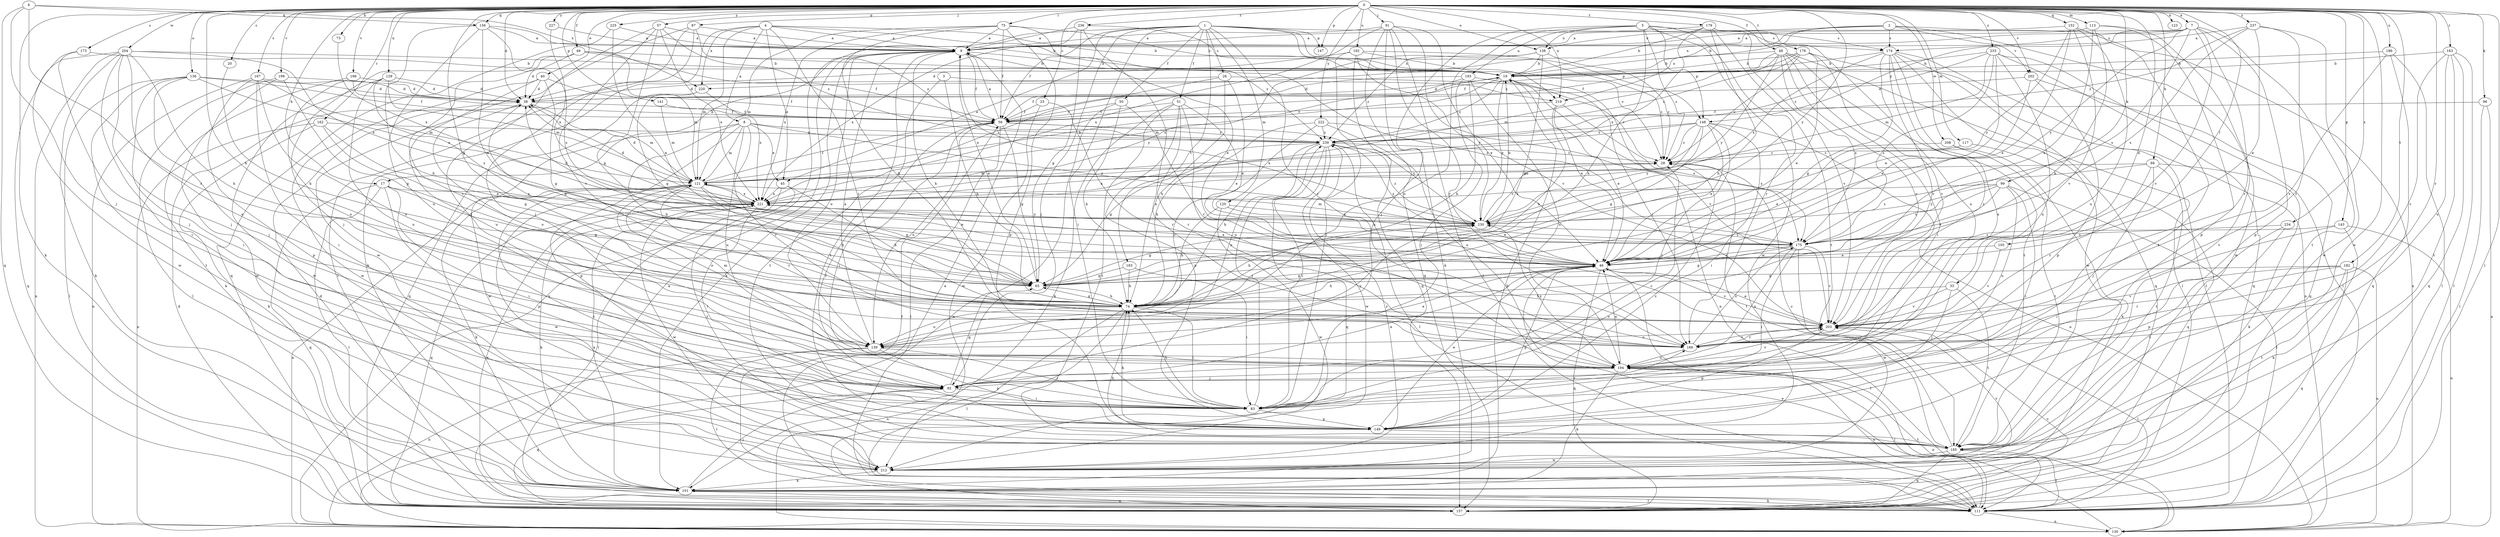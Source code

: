 strict digraph  {
0;
1;
2;
3;
4;
5;
6;
7;
8;
9;
17;
19;
20;
23;
26;
28;
33;
38;
40;
45;
46;
48;
49;
50;
51;
56;
57;
65;
66;
73;
74;
75;
83;
87;
91;
92;
96;
99;
101;
105;
111;
113;
117;
120;
121;
123;
129;
130;
136;
138;
139;
141;
143;
147;
148;
149;
152;
156;
157;
162;
163;
166;
167;
173;
174;
175;
176;
179;
182;
183;
185;
186;
192;
193;
194;
198;
199;
202;
203;
204;
208;
212;
219;
220;
221;
222;
225;
227;
230;
233;
234;
236;
237;
239;
0 -> 7  [label=a];
0 -> 17  [label=b];
0 -> 20  [label=c];
0 -> 23  [label=c];
0 -> 33  [label=d];
0 -> 38  [label=d];
0 -> 40  [label=e];
0 -> 48  [label=f];
0 -> 49  [label=f];
0 -> 57  [label=g];
0 -> 65  [label=g];
0 -> 66  [label=h];
0 -> 73  [label=h];
0 -> 74  [label=h];
0 -> 75  [label=i];
0 -> 87  [label=j];
0 -> 91  [label=j];
0 -> 96  [label=k];
0 -> 99  [label=k];
0 -> 101  [label=k];
0 -> 105  [label=l];
0 -> 111  [label=l];
0 -> 113  [label=m];
0 -> 117  [label=m];
0 -> 123  [label=n];
0 -> 129  [label=n];
0 -> 136  [label=o];
0 -> 138  [label=o];
0 -> 141  [label=p];
0 -> 143  [label=p];
0 -> 147  [label=p];
0 -> 152  [label=q];
0 -> 156  [label=q];
0 -> 162  [label=r];
0 -> 163  [label=r];
0 -> 166  [label=r];
0 -> 167  [label=s];
0 -> 173  [label=s];
0 -> 176  [label=t];
0 -> 179  [label=t];
0 -> 182  [label=t];
0 -> 186  [label=u];
0 -> 192  [label=u];
0 -> 198  [label=v];
0 -> 199  [label=v];
0 -> 202  [label=v];
0 -> 204  [label=w];
0 -> 208  [label=w];
0 -> 212  [label=w];
0 -> 219  [label=x];
0 -> 222  [label=y];
0 -> 225  [label=y];
0 -> 227  [label=y];
0 -> 230  [label=y];
0 -> 233  [label=z];
0 -> 234  [label=z];
0 -> 236  [label=z];
0 -> 237  [label=z];
1 -> 17  [label=b];
1 -> 26  [label=c];
1 -> 45  [label=e];
1 -> 50  [label=f];
1 -> 51  [label=f];
1 -> 56  [label=f];
1 -> 83  [label=i];
1 -> 92  [label=j];
1 -> 120  [label=m];
1 -> 147  [label=p];
1 -> 148  [label=p];
1 -> 166  [label=r];
1 -> 174  [label=s];
1 -> 183  [label=t];
1 -> 219  [label=x];
2 -> 19  [label=b];
2 -> 130  [label=n];
2 -> 138  [label=o];
2 -> 174  [label=s];
2 -> 202  [label=v];
2 -> 212  [label=w];
2 -> 219  [label=x];
3 -> 74  [label=h];
3 -> 185  [label=t];
3 -> 219  [label=x];
4 -> 8  [label=a];
4 -> 9  [label=a];
4 -> 19  [label=b];
4 -> 45  [label=e];
4 -> 101  [label=k];
4 -> 121  [label=m];
4 -> 166  [label=r];
4 -> 220  [label=x];
4 -> 239  [label=z];
5 -> 28  [label=c];
5 -> 74  [label=h];
5 -> 92  [label=j];
5 -> 138  [label=o];
5 -> 139  [label=o];
5 -> 148  [label=p];
5 -> 166  [label=r];
5 -> 174  [label=s];
5 -> 193  [label=u];
5 -> 212  [label=w];
6 -> 92  [label=j];
6 -> 156  [label=q];
6 -> 157  [label=q];
6 -> 166  [label=r];
6 -> 220  [label=x];
7 -> 9  [label=a];
7 -> 148  [label=p];
7 -> 149  [label=p];
7 -> 166  [label=r];
7 -> 174  [label=s];
7 -> 175  [label=s];
7 -> 185  [label=t];
7 -> 203  [label=v];
7 -> 220  [label=x];
7 -> 230  [label=y];
8 -> 45  [label=e];
8 -> 74  [label=h];
8 -> 121  [label=m];
8 -> 149  [label=p];
8 -> 166  [label=r];
8 -> 194  [label=u];
8 -> 212  [label=w];
8 -> 230  [label=y];
8 -> 239  [label=z];
9 -> 19  [label=b];
9 -> 56  [label=f];
9 -> 74  [label=h];
9 -> 101  [label=k];
9 -> 130  [label=n];
9 -> 139  [label=o];
9 -> 175  [label=s];
9 -> 185  [label=t];
9 -> 230  [label=y];
17 -> 65  [label=g];
17 -> 83  [label=i];
17 -> 111  [label=l];
17 -> 149  [label=p];
17 -> 157  [label=q];
17 -> 221  [label=x];
19 -> 38  [label=d];
19 -> 46  [label=e];
19 -> 121  [label=m];
19 -> 130  [label=n];
19 -> 166  [label=r];
19 -> 230  [label=y];
19 -> 239  [label=z];
20 -> 74  [label=h];
23 -> 56  [label=f];
23 -> 166  [label=r];
23 -> 212  [label=w];
26 -> 28  [label=c];
26 -> 38  [label=d];
26 -> 46  [label=e];
26 -> 74  [label=h];
26 -> 221  [label=x];
28 -> 121  [label=m];
28 -> 185  [label=t];
28 -> 221  [label=x];
33 -> 74  [label=h];
33 -> 92  [label=j];
33 -> 185  [label=t];
33 -> 203  [label=v];
38 -> 56  [label=f];
38 -> 65  [label=g];
38 -> 121  [label=m];
38 -> 139  [label=o];
40 -> 38  [label=d];
40 -> 56  [label=f];
40 -> 65  [label=g];
40 -> 194  [label=u];
40 -> 212  [label=w];
45 -> 74  [label=h];
45 -> 111  [label=l];
45 -> 185  [label=t];
45 -> 221  [label=x];
46 -> 65  [label=g];
46 -> 74  [label=h];
46 -> 111  [label=l];
46 -> 149  [label=p];
46 -> 157  [label=q];
46 -> 203  [label=v];
46 -> 221  [label=x];
48 -> 19  [label=b];
48 -> 56  [label=f];
48 -> 83  [label=i];
48 -> 111  [label=l];
48 -> 121  [label=m];
48 -> 175  [label=s];
48 -> 185  [label=t];
48 -> 203  [label=v];
48 -> 230  [label=y];
49 -> 19  [label=b];
49 -> 38  [label=d];
49 -> 56  [label=f];
49 -> 92  [label=j];
49 -> 121  [label=m];
49 -> 203  [label=v];
50 -> 56  [label=f];
50 -> 74  [label=h];
50 -> 130  [label=n];
50 -> 203  [label=v];
51 -> 46  [label=e];
51 -> 56  [label=f];
51 -> 101  [label=k];
51 -> 149  [label=p];
51 -> 166  [label=r];
51 -> 185  [label=t];
51 -> 194  [label=u];
56 -> 9  [label=a];
56 -> 65  [label=g];
56 -> 83  [label=i];
56 -> 111  [label=l];
56 -> 139  [label=o];
56 -> 230  [label=y];
56 -> 239  [label=z];
57 -> 9  [label=a];
57 -> 65  [label=g];
57 -> 92  [label=j];
57 -> 203  [label=v];
57 -> 221  [label=x];
57 -> 239  [label=z];
65 -> 9  [label=a];
65 -> 74  [label=h];
66 -> 92  [label=j];
66 -> 101  [label=k];
66 -> 121  [label=m];
66 -> 166  [label=r];
66 -> 175  [label=s];
66 -> 185  [label=t];
73 -> 221  [label=x];
74 -> 65  [label=g];
74 -> 83  [label=i];
74 -> 111  [label=l];
74 -> 130  [label=n];
74 -> 139  [label=o];
74 -> 203  [label=v];
75 -> 9  [label=a];
75 -> 19  [label=b];
75 -> 46  [label=e];
75 -> 56  [label=f];
75 -> 74  [label=h];
75 -> 121  [label=m];
75 -> 149  [label=p];
75 -> 221  [label=x];
83 -> 28  [label=c];
83 -> 74  [label=h];
83 -> 149  [label=p];
83 -> 166  [label=r];
83 -> 239  [label=z];
87 -> 9  [label=a];
87 -> 92  [label=j];
87 -> 111  [label=l];
87 -> 212  [label=w];
87 -> 239  [label=z];
91 -> 9  [label=a];
91 -> 46  [label=e];
91 -> 101  [label=k];
91 -> 111  [label=l];
91 -> 157  [label=q];
91 -> 166  [label=r];
91 -> 203  [label=v];
91 -> 221  [label=x];
92 -> 46  [label=e];
92 -> 65  [label=g];
92 -> 83  [label=i];
92 -> 157  [label=q];
96 -> 56  [label=f];
96 -> 111  [label=l];
96 -> 130  [label=n];
99 -> 46  [label=e];
99 -> 83  [label=i];
99 -> 111  [label=l];
99 -> 175  [label=s];
99 -> 194  [label=u];
99 -> 221  [label=x];
99 -> 230  [label=y];
101 -> 19  [label=b];
101 -> 38  [label=d];
101 -> 92  [label=j];
101 -> 111  [label=l];
101 -> 157  [label=q];
101 -> 221  [label=x];
105 -> 46  [label=e];
105 -> 203  [label=v];
111 -> 9  [label=a];
111 -> 56  [label=f];
111 -> 101  [label=k];
111 -> 130  [label=n];
111 -> 194  [label=u];
111 -> 221  [label=x];
113 -> 9  [label=a];
113 -> 46  [label=e];
113 -> 74  [label=h];
113 -> 149  [label=p];
113 -> 185  [label=t];
117 -> 28  [label=c];
117 -> 46  [label=e];
117 -> 157  [label=q];
120 -> 46  [label=e];
120 -> 74  [label=h];
120 -> 212  [label=w];
120 -> 230  [label=y];
121 -> 19  [label=b];
121 -> 38  [label=d];
121 -> 46  [label=e];
121 -> 56  [label=f];
121 -> 65  [label=g];
121 -> 74  [label=h];
121 -> 101  [label=k];
121 -> 130  [label=n];
121 -> 139  [label=o];
121 -> 166  [label=r];
121 -> 185  [label=t];
121 -> 212  [label=w];
121 -> 221  [label=x];
129 -> 38  [label=d];
129 -> 121  [label=m];
129 -> 175  [label=s];
129 -> 194  [label=u];
129 -> 212  [label=w];
130 -> 46  [label=e];
136 -> 38  [label=d];
136 -> 56  [label=f];
136 -> 83  [label=i];
136 -> 92  [label=j];
136 -> 111  [label=l];
136 -> 185  [label=t];
136 -> 221  [label=x];
138 -> 19  [label=b];
138 -> 28  [label=c];
138 -> 65  [label=g];
138 -> 221  [label=x];
138 -> 239  [label=z];
139 -> 9  [label=a];
139 -> 46  [label=e];
139 -> 83  [label=i];
139 -> 111  [label=l];
139 -> 121  [label=m];
139 -> 130  [label=n];
139 -> 149  [label=p];
139 -> 230  [label=y];
141 -> 56  [label=f];
141 -> 121  [label=m];
143 -> 83  [label=i];
143 -> 101  [label=k];
143 -> 130  [label=n];
143 -> 175  [label=s];
148 -> 28  [label=c];
148 -> 46  [label=e];
148 -> 65  [label=g];
148 -> 83  [label=i];
148 -> 92  [label=j];
148 -> 130  [label=n];
148 -> 221  [label=x];
148 -> 230  [label=y];
148 -> 239  [label=z];
149 -> 28  [label=c];
149 -> 46  [label=e];
149 -> 56  [label=f];
149 -> 74  [label=h];
149 -> 185  [label=t];
152 -> 9  [label=a];
152 -> 46  [label=e];
152 -> 185  [label=t];
152 -> 194  [label=u];
152 -> 203  [label=v];
152 -> 230  [label=y];
156 -> 9  [label=a];
156 -> 19  [label=b];
156 -> 46  [label=e];
156 -> 74  [label=h];
156 -> 175  [label=s];
156 -> 194  [label=u];
157 -> 9  [label=a];
157 -> 38  [label=d];
157 -> 203  [label=v];
162 -> 46  [label=e];
162 -> 65  [label=g];
162 -> 101  [label=k];
162 -> 130  [label=n];
162 -> 239  [label=z];
163 -> 19  [label=b];
163 -> 111  [label=l];
163 -> 157  [label=q];
163 -> 166  [label=r];
163 -> 185  [label=t];
163 -> 194  [label=u];
166 -> 175  [label=s];
166 -> 194  [label=u];
166 -> 203  [label=v];
167 -> 38  [label=d];
167 -> 83  [label=i];
167 -> 121  [label=m];
167 -> 130  [label=n];
167 -> 139  [label=o];
167 -> 149  [label=p];
173 -> 19  [label=b];
173 -> 92  [label=j];
173 -> 212  [label=w];
174 -> 19  [label=b];
174 -> 65  [label=g];
174 -> 130  [label=n];
174 -> 157  [label=q];
174 -> 166  [label=r];
174 -> 194  [label=u];
174 -> 203  [label=v];
174 -> 212  [label=w];
174 -> 221  [label=x];
175 -> 46  [label=e];
175 -> 65  [label=g];
175 -> 83  [label=i];
175 -> 194  [label=u];
175 -> 203  [label=v];
175 -> 212  [label=w];
175 -> 221  [label=x];
175 -> 239  [label=z];
176 -> 19  [label=b];
176 -> 28  [label=c];
176 -> 46  [label=e];
176 -> 56  [label=f];
176 -> 111  [label=l];
176 -> 203  [label=v];
176 -> 239  [label=z];
179 -> 9  [label=a];
179 -> 19  [label=b];
179 -> 74  [label=h];
179 -> 185  [label=t];
179 -> 194  [label=u];
179 -> 203  [label=v];
179 -> 221  [label=x];
182 -> 65  [label=g];
182 -> 130  [label=n];
182 -> 157  [label=q];
182 -> 166  [label=r];
182 -> 185  [label=t];
182 -> 203  [label=v];
183 -> 65  [label=g];
183 -> 74  [label=h];
183 -> 83  [label=i];
185 -> 28  [label=c];
185 -> 74  [label=h];
185 -> 111  [label=l];
185 -> 157  [label=q];
185 -> 212  [label=w];
186 -> 19  [label=b];
186 -> 111  [label=l];
186 -> 157  [label=q];
186 -> 203  [label=v];
192 -> 19  [label=b];
192 -> 28  [label=c];
192 -> 38  [label=d];
192 -> 83  [label=i];
192 -> 157  [label=q];
192 -> 230  [label=y];
193 -> 38  [label=d];
193 -> 56  [label=f];
193 -> 74  [label=h];
193 -> 83  [label=i];
193 -> 194  [label=u];
193 -> 203  [label=v];
194 -> 46  [label=e];
194 -> 92  [label=j];
194 -> 101  [label=k];
194 -> 111  [label=l];
194 -> 130  [label=n];
194 -> 203  [label=v];
194 -> 230  [label=y];
198 -> 38  [label=d];
198 -> 56  [label=f];
198 -> 101  [label=k];
198 -> 139  [label=o];
199 -> 38  [label=d];
199 -> 65  [label=g];
199 -> 111  [label=l];
199 -> 212  [label=w];
202 -> 38  [label=d];
202 -> 46  [label=e];
202 -> 149  [label=p];
202 -> 157  [label=q];
203 -> 46  [label=e];
203 -> 111  [label=l];
203 -> 139  [label=o];
203 -> 149  [label=p];
203 -> 166  [label=r];
204 -> 19  [label=b];
204 -> 74  [label=h];
204 -> 83  [label=i];
204 -> 92  [label=j];
204 -> 101  [label=k];
204 -> 130  [label=n];
204 -> 157  [label=q];
204 -> 194  [label=u];
204 -> 221  [label=x];
208 -> 28  [label=c];
208 -> 101  [label=k];
208 -> 185  [label=t];
212 -> 101  [label=k];
212 -> 203  [label=v];
212 -> 239  [label=z];
219 -> 46  [label=e];
219 -> 56  [label=f];
219 -> 74  [label=h];
219 -> 175  [label=s];
220 -> 65  [label=g];
220 -> 157  [label=q];
220 -> 221  [label=x];
221 -> 38  [label=d];
221 -> 83  [label=i];
221 -> 101  [label=k];
221 -> 157  [label=q];
221 -> 212  [label=w];
221 -> 230  [label=y];
222 -> 74  [label=h];
222 -> 139  [label=o];
222 -> 175  [label=s];
222 -> 194  [label=u];
222 -> 239  [label=z];
225 -> 9  [label=a];
225 -> 46  [label=e];
225 -> 157  [label=q];
227 -> 9  [label=a];
227 -> 221  [label=x];
230 -> 19  [label=b];
230 -> 28  [label=c];
230 -> 38  [label=d];
230 -> 65  [label=g];
230 -> 74  [label=h];
230 -> 121  [label=m];
230 -> 175  [label=s];
230 -> 239  [label=z];
233 -> 19  [label=b];
233 -> 46  [label=e];
233 -> 111  [label=l];
233 -> 121  [label=m];
233 -> 157  [label=q];
233 -> 175  [label=s];
233 -> 194  [label=u];
233 -> 239  [label=z];
234 -> 149  [label=p];
234 -> 175  [label=s];
234 -> 185  [label=t];
236 -> 9  [label=a];
236 -> 28  [label=c];
236 -> 65  [label=g];
236 -> 194  [label=u];
236 -> 221  [label=x];
237 -> 9  [label=a];
237 -> 46  [label=e];
237 -> 166  [label=r];
237 -> 175  [label=s];
237 -> 212  [label=w];
237 -> 239  [label=z];
239 -> 28  [label=c];
239 -> 65  [label=g];
239 -> 74  [label=h];
239 -> 83  [label=i];
239 -> 111  [label=l];
239 -> 139  [label=o];
239 -> 157  [label=q];
239 -> 212  [label=w];
}
